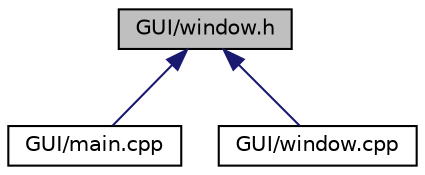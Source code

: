 digraph "GUI/window.h"
{
  edge [fontname="Helvetica",fontsize="10",labelfontname="Helvetica",labelfontsize="10"];
  node [fontname="Helvetica",fontsize="10",shape=record];
  Node3 [label="GUI/window.h",height=0.2,width=0.4,color="black", fillcolor="grey75", style="filled", fontcolor="black"];
  Node3 -> Node4 [dir="back",color="midnightblue",fontsize="10",style="solid"];
  Node4 [label="GUI/main.cpp",height=0.2,width=0.4,color="black", fillcolor="white", style="filled",URL="$GUI_2main_8cpp.html"];
  Node3 -> Node5 [dir="back",color="midnightblue",fontsize="10",style="solid"];
  Node5 [label="GUI/window.cpp",height=0.2,width=0.4,color="black", fillcolor="white", style="filled",URL="$window_8cpp.html"];
}
